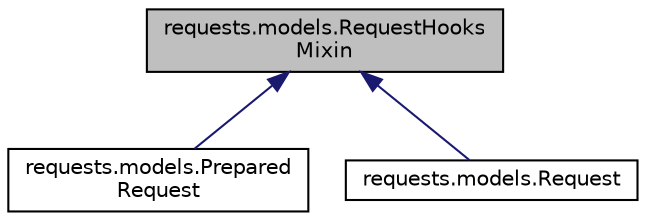 digraph "requests.models.RequestHooksMixin"
{
 // LATEX_PDF_SIZE
  edge [fontname="Helvetica",fontsize="10",labelfontname="Helvetica",labelfontsize="10"];
  node [fontname="Helvetica",fontsize="10",shape=record];
  Node1 [label="requests.models.RequestHooks\lMixin",height=0.2,width=0.4,color="black", fillcolor="grey75", style="filled", fontcolor="black",tooltip=" "];
  Node1 -> Node2 [dir="back",color="midnightblue",fontsize="10",style="solid"];
  Node2 [label="requests.models.Prepared\lRequest",height=0.2,width=0.4,color="black", fillcolor="white", style="filled",URL="$classrequests_1_1models_1_1PreparedRequest.html",tooltip=" "];
  Node1 -> Node3 [dir="back",color="midnightblue",fontsize="10",style="solid"];
  Node3 [label="requests.models.Request",height=0.2,width=0.4,color="black", fillcolor="white", style="filled",URL="$classrequests_1_1models_1_1Request.html",tooltip=" "];
}
